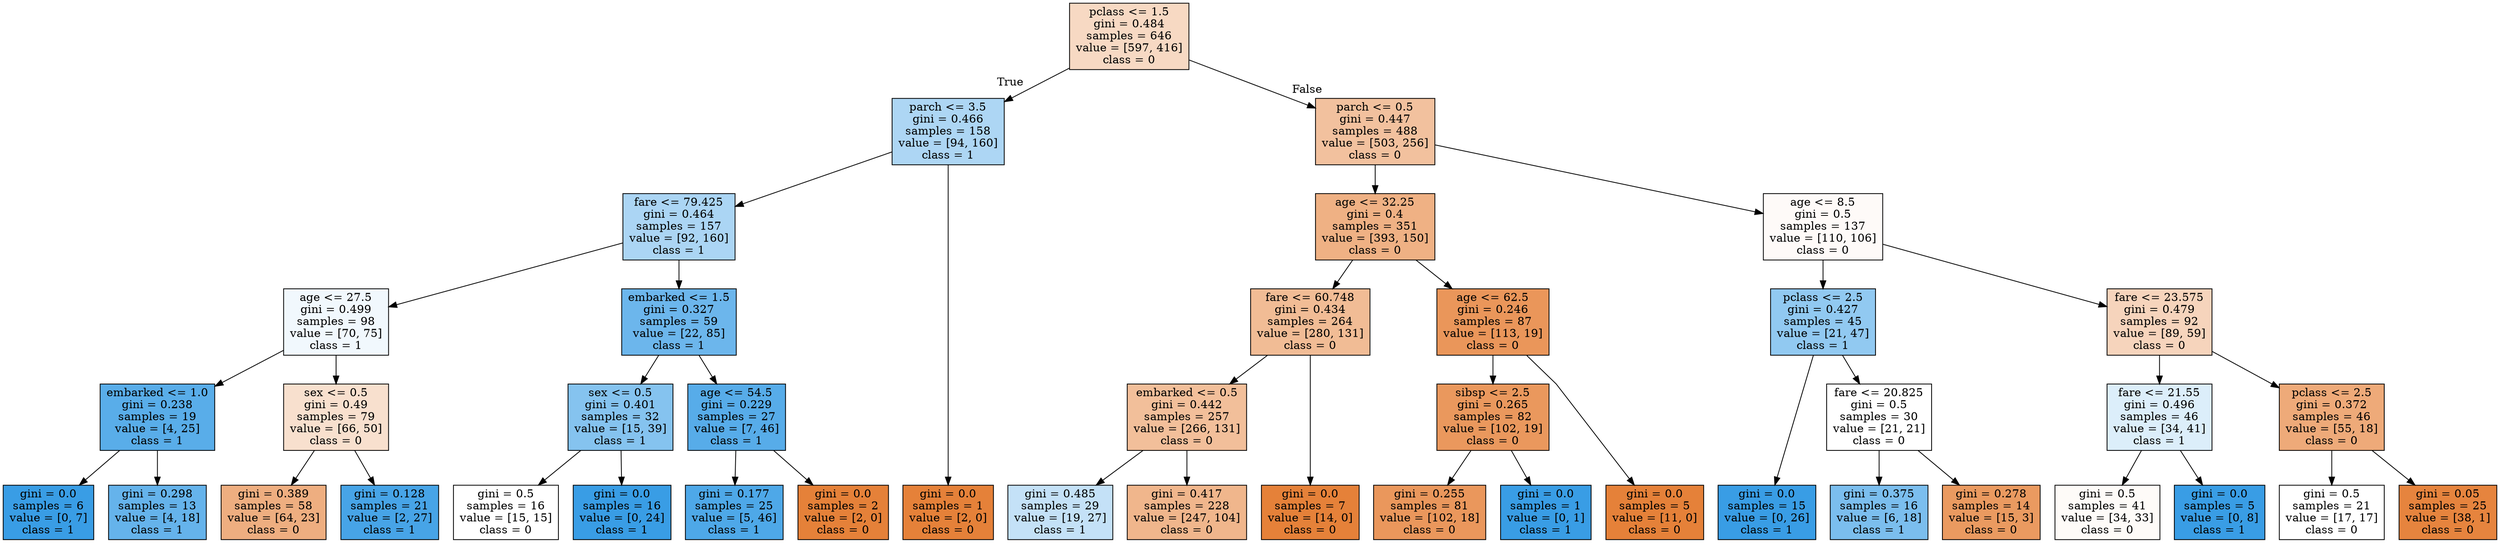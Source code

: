 digraph Tree {
node [shape=box, style="filled", color="black"] ;
graph [ranksep=equally, splines=polyline] ;
0 [label="pclass <= 1.5\ngini = 0.484\nsamples = 646\nvalue = [597, 416]\nclass = 0", fillcolor="#e581394d"] ;
1 [label="parch <= 3.5\ngini = 0.466\nsamples = 158\nvalue = [94, 160]\nclass = 1", fillcolor="#399de569"] ;
0 -> 1 [labeldistance=2.5, labelangle=45, headlabel="True"] ;
2 [label="fare <= 79.425\ngini = 0.464\nsamples = 157\nvalue = [92, 160]\nclass = 1", fillcolor="#399de56c"] ;
1 -> 2 ;
3 [label="age <= 27.5\ngini = 0.499\nsamples = 98\nvalue = [70, 75]\nclass = 1", fillcolor="#399de511"] ;
2 -> 3 ;
4 [label="embarked <= 1.0\ngini = 0.238\nsamples = 19\nvalue = [4, 25]\nclass = 1", fillcolor="#399de5d6"] ;
3 -> 4 ;
5 [label="gini = 0.0\nsamples = 6\nvalue = [0, 7]\nclass = 1", fillcolor="#399de5ff"] ;
4 -> 5 ;
6 [label="gini = 0.298\nsamples = 13\nvalue = [4, 18]\nclass = 1", fillcolor="#399de5c6"] ;
4 -> 6 ;
7 [label="sex <= 0.5\ngini = 0.49\nsamples = 79\nvalue = [66, 50]\nclass = 0", fillcolor="#e581393e"] ;
3 -> 7 ;
8 [label="gini = 0.389\nsamples = 58\nvalue = [64, 23]\nclass = 0", fillcolor="#e58139a3"] ;
7 -> 8 ;
9 [label="gini = 0.128\nsamples = 21\nvalue = [2, 27]\nclass = 1", fillcolor="#399de5ec"] ;
7 -> 9 ;
10 [label="embarked <= 1.5\ngini = 0.327\nsamples = 59\nvalue = [22, 85]\nclass = 1", fillcolor="#399de5bd"] ;
2 -> 10 ;
11 [label="sex <= 0.5\ngini = 0.401\nsamples = 32\nvalue = [15, 39]\nclass = 1", fillcolor="#399de59d"] ;
10 -> 11 ;
12 [label="gini = 0.5\nsamples = 16\nvalue = [15, 15]\nclass = 0", fillcolor="#e5813900"] ;
11 -> 12 ;
13 [label="gini = 0.0\nsamples = 16\nvalue = [0, 24]\nclass = 1", fillcolor="#399de5ff"] ;
11 -> 13 ;
14 [label="age <= 54.5\ngini = 0.229\nsamples = 27\nvalue = [7, 46]\nclass = 1", fillcolor="#399de5d8"] ;
10 -> 14 ;
15 [label="gini = 0.177\nsamples = 25\nvalue = [5, 46]\nclass = 1", fillcolor="#399de5e3"] ;
14 -> 15 ;
16 [label="gini = 0.0\nsamples = 2\nvalue = [2, 0]\nclass = 0", fillcolor="#e58139ff"] ;
14 -> 16 ;
17 [label="gini = 0.0\nsamples = 1\nvalue = [2, 0]\nclass = 0", fillcolor="#e58139ff"] ;
1 -> 17 ;
18 [label="parch <= 0.5\ngini = 0.447\nsamples = 488\nvalue = [503, 256]\nclass = 0", fillcolor="#e581397d"] ;
0 -> 18 [labeldistance=2.5, labelangle=-45, headlabel="False"] ;
19 [label="age <= 32.25\ngini = 0.4\nsamples = 351\nvalue = [393, 150]\nclass = 0", fillcolor="#e581399e"] ;
18 -> 19 ;
20 [label="fare <= 60.748\ngini = 0.434\nsamples = 264\nvalue = [280, 131]\nclass = 0", fillcolor="#e5813988"] ;
19 -> 20 ;
21 [label="embarked <= 0.5\ngini = 0.442\nsamples = 257\nvalue = [266, 131]\nclass = 0", fillcolor="#e5813981"] ;
20 -> 21 ;
22 [label="gini = 0.485\nsamples = 29\nvalue = [19, 27]\nclass = 1", fillcolor="#399de54c"] ;
21 -> 22 ;
23 [label="gini = 0.417\nsamples = 228\nvalue = [247, 104]\nclass = 0", fillcolor="#e5813994"] ;
21 -> 23 ;
24 [label="gini = 0.0\nsamples = 7\nvalue = [14, 0]\nclass = 0", fillcolor="#e58139ff"] ;
20 -> 24 ;
25 [label="age <= 62.5\ngini = 0.246\nsamples = 87\nvalue = [113, 19]\nclass = 0", fillcolor="#e58139d4"] ;
19 -> 25 ;
26 [label="sibsp <= 2.5\ngini = 0.265\nsamples = 82\nvalue = [102, 19]\nclass = 0", fillcolor="#e58139d0"] ;
25 -> 26 ;
27 [label="gini = 0.255\nsamples = 81\nvalue = [102, 18]\nclass = 0", fillcolor="#e58139d2"] ;
26 -> 27 ;
28 [label="gini = 0.0\nsamples = 1\nvalue = [0, 1]\nclass = 1", fillcolor="#399de5ff"] ;
26 -> 28 ;
29 [label="gini = 0.0\nsamples = 5\nvalue = [11, 0]\nclass = 0", fillcolor="#e58139ff"] ;
25 -> 29 ;
30 [label="age <= 8.5\ngini = 0.5\nsamples = 137\nvalue = [110, 106]\nclass = 0", fillcolor="#e5813909"] ;
18 -> 30 ;
31 [label="pclass <= 2.5\ngini = 0.427\nsamples = 45\nvalue = [21, 47]\nclass = 1", fillcolor="#399de58d"] ;
30 -> 31 ;
32 [label="gini = 0.0\nsamples = 15\nvalue = [0, 26]\nclass = 1", fillcolor="#399de5ff"] ;
31 -> 32 ;
33 [label="fare <= 20.825\ngini = 0.5\nsamples = 30\nvalue = [21, 21]\nclass = 0", fillcolor="#e5813900"] ;
31 -> 33 ;
34 [label="gini = 0.375\nsamples = 16\nvalue = [6, 18]\nclass = 1", fillcolor="#399de5aa"] ;
33 -> 34 ;
35 [label="gini = 0.278\nsamples = 14\nvalue = [15, 3]\nclass = 0", fillcolor="#e58139cc"] ;
33 -> 35 ;
36 [label="fare <= 23.575\ngini = 0.479\nsamples = 92\nvalue = [89, 59]\nclass = 0", fillcolor="#e5813956"] ;
30 -> 36 ;
37 [label="fare <= 21.55\ngini = 0.496\nsamples = 46\nvalue = [34, 41]\nclass = 1", fillcolor="#399de52c"] ;
36 -> 37 ;
38 [label="gini = 0.5\nsamples = 41\nvalue = [34, 33]\nclass = 0", fillcolor="#e5813908"] ;
37 -> 38 ;
39 [label="gini = 0.0\nsamples = 5\nvalue = [0, 8]\nclass = 1", fillcolor="#399de5ff"] ;
37 -> 39 ;
40 [label="pclass <= 2.5\ngini = 0.372\nsamples = 46\nvalue = [55, 18]\nclass = 0", fillcolor="#e58139ac"] ;
36 -> 40 ;
41 [label="gini = 0.5\nsamples = 21\nvalue = [17, 17]\nclass = 0", fillcolor="#e5813900"] ;
40 -> 41 ;
42 [label="gini = 0.05\nsamples = 25\nvalue = [38, 1]\nclass = 0", fillcolor="#e58139f8"] ;
40 -> 42 ;
{rank=same ; 0} ;
{rank=same ; 1; 18} ;
{rank=same ; 2; 19; 30} ;
{rank=same ; 3; 10; 20; 25; 31; 36} ;
{rank=same ; 4; 7; 11; 14; 21; 26; 33; 37; 40} ;
{rank=same ; 5; 6; 8; 9; 12; 13; 15; 16; 17; 22; 23; 24; 27; 28; 29; 32; 34; 35; 38; 39; 41; 42} ;
}